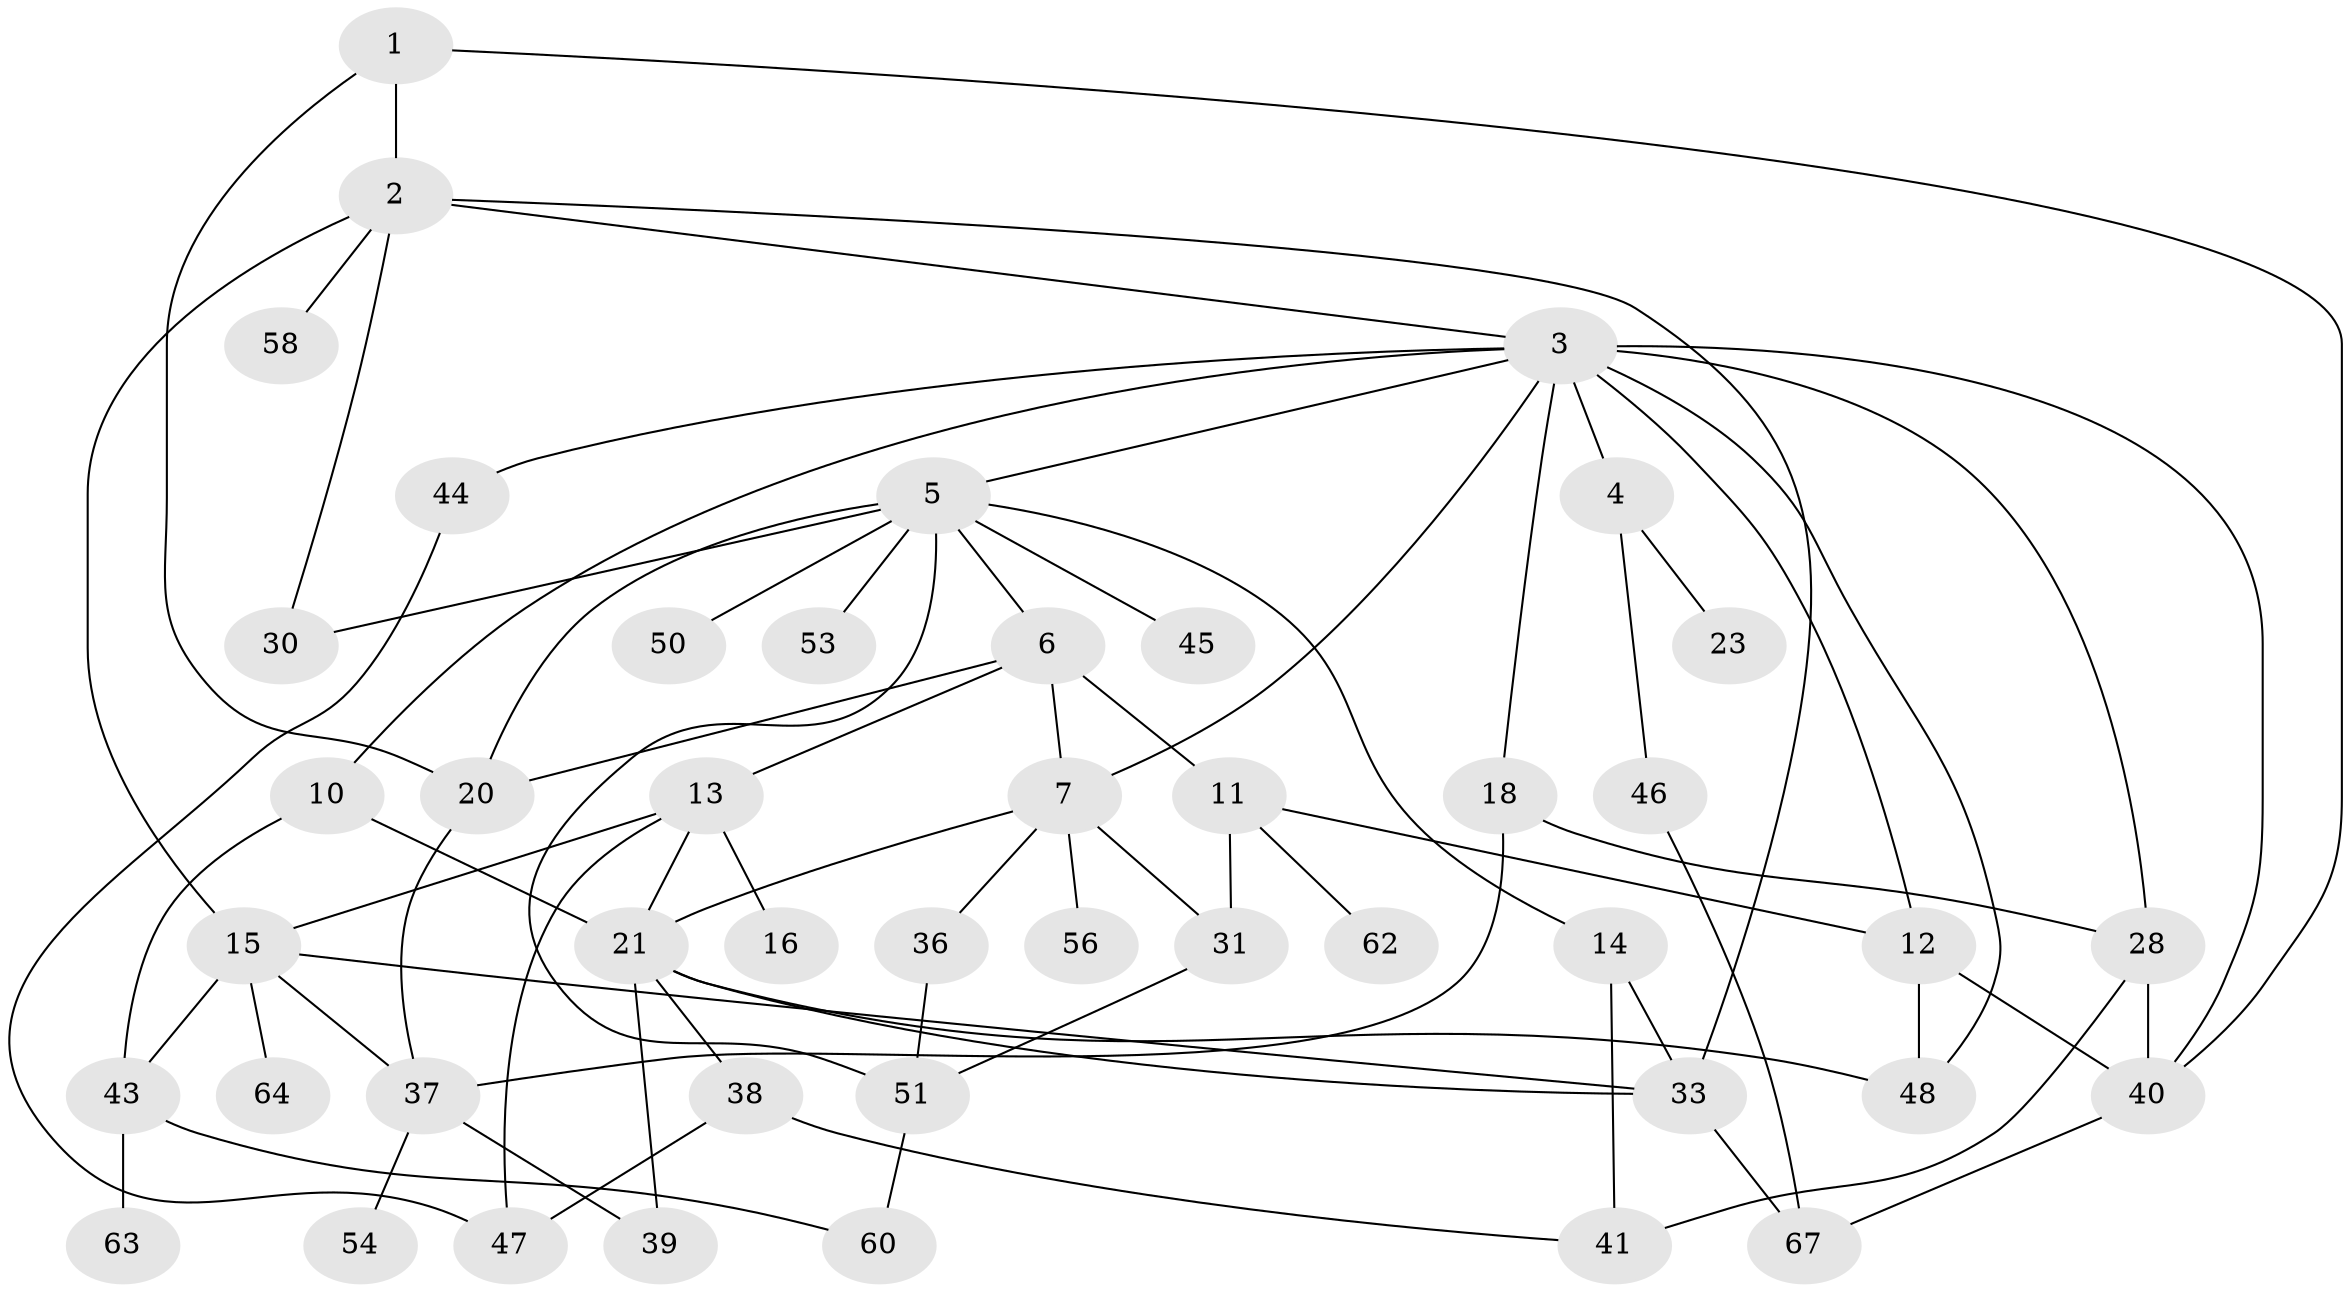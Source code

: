 // original degree distribution, {3: 0.3235294117647059, 6: 0.058823529411764705, 8: 0.029411764705882353, 4: 0.11764705882352941, 5: 0.04411764705882353, 2: 0.2647058823529412, 1: 0.16176470588235295}
// Generated by graph-tools (version 1.1) at 2025/41/03/06/25 10:41:29]
// undirected, 45 vertices, 75 edges
graph export_dot {
graph [start="1"]
  node [color=gray90,style=filled];
  1 [super="+27"];
  2 [super="+26"];
  3 [super="+9"];
  4 [super="+32"];
  5 [super="+22"];
  6 [super="+52"];
  7 [super="+8"];
  10;
  11 [super="+25"];
  12 [super="+17"];
  13 [super="+19"];
  14;
  15;
  16;
  18 [super="+24"];
  20 [super="+57"];
  21 [super="+29"];
  23;
  28 [super="+42"];
  30 [super="+35"];
  31;
  33 [super="+34"];
  36;
  37 [super="+68"];
  38 [super="+49"];
  39;
  40 [super="+55"];
  41 [super="+65"];
  43 [super="+61"];
  44 [super="+66"];
  45;
  46;
  47;
  48;
  50;
  51 [super="+59"];
  53;
  54;
  56;
  58;
  60;
  62;
  63;
  64;
  67;
  1 -- 2;
  1 -- 40;
  1 -- 20;
  2 -- 3;
  2 -- 15;
  2 -- 58;
  2 -- 30;
  2 -- 33;
  3 -- 4 [weight=2];
  3 -- 5;
  3 -- 7;
  3 -- 10;
  3 -- 12;
  3 -- 48;
  3 -- 18;
  3 -- 40;
  3 -- 28;
  3 -- 44;
  4 -- 23;
  4 -- 46;
  5 -- 6;
  5 -- 14;
  5 -- 20;
  5 -- 45;
  5 -- 50;
  5 -- 53;
  5 -- 30;
  5 -- 51;
  6 -- 11;
  6 -- 13;
  6 -- 20;
  6 -- 7;
  7 -- 56;
  7 -- 36;
  7 -- 21;
  7 -- 31;
  10 -- 43;
  10 -- 21;
  11 -- 12;
  11 -- 62;
  11 -- 31;
  12 -- 48;
  12 -- 40;
  13 -- 16;
  13 -- 21;
  13 -- 47;
  13 -- 15;
  14 -- 33;
  14 -- 41;
  15 -- 33;
  15 -- 37;
  15 -- 64;
  15 -- 43;
  18 -- 28;
  18 -- 37;
  20 -- 37;
  21 -- 38;
  21 -- 33;
  21 -- 48;
  21 -- 39;
  28 -- 41 [weight=2];
  28 -- 40;
  31 -- 51;
  33 -- 67;
  36 -- 51;
  37 -- 39;
  37 -- 54;
  38 -- 41;
  38 -- 47;
  40 -- 67;
  43 -- 60;
  43 -- 63;
  44 -- 47;
  46 -- 67;
  51 -- 60;
}

